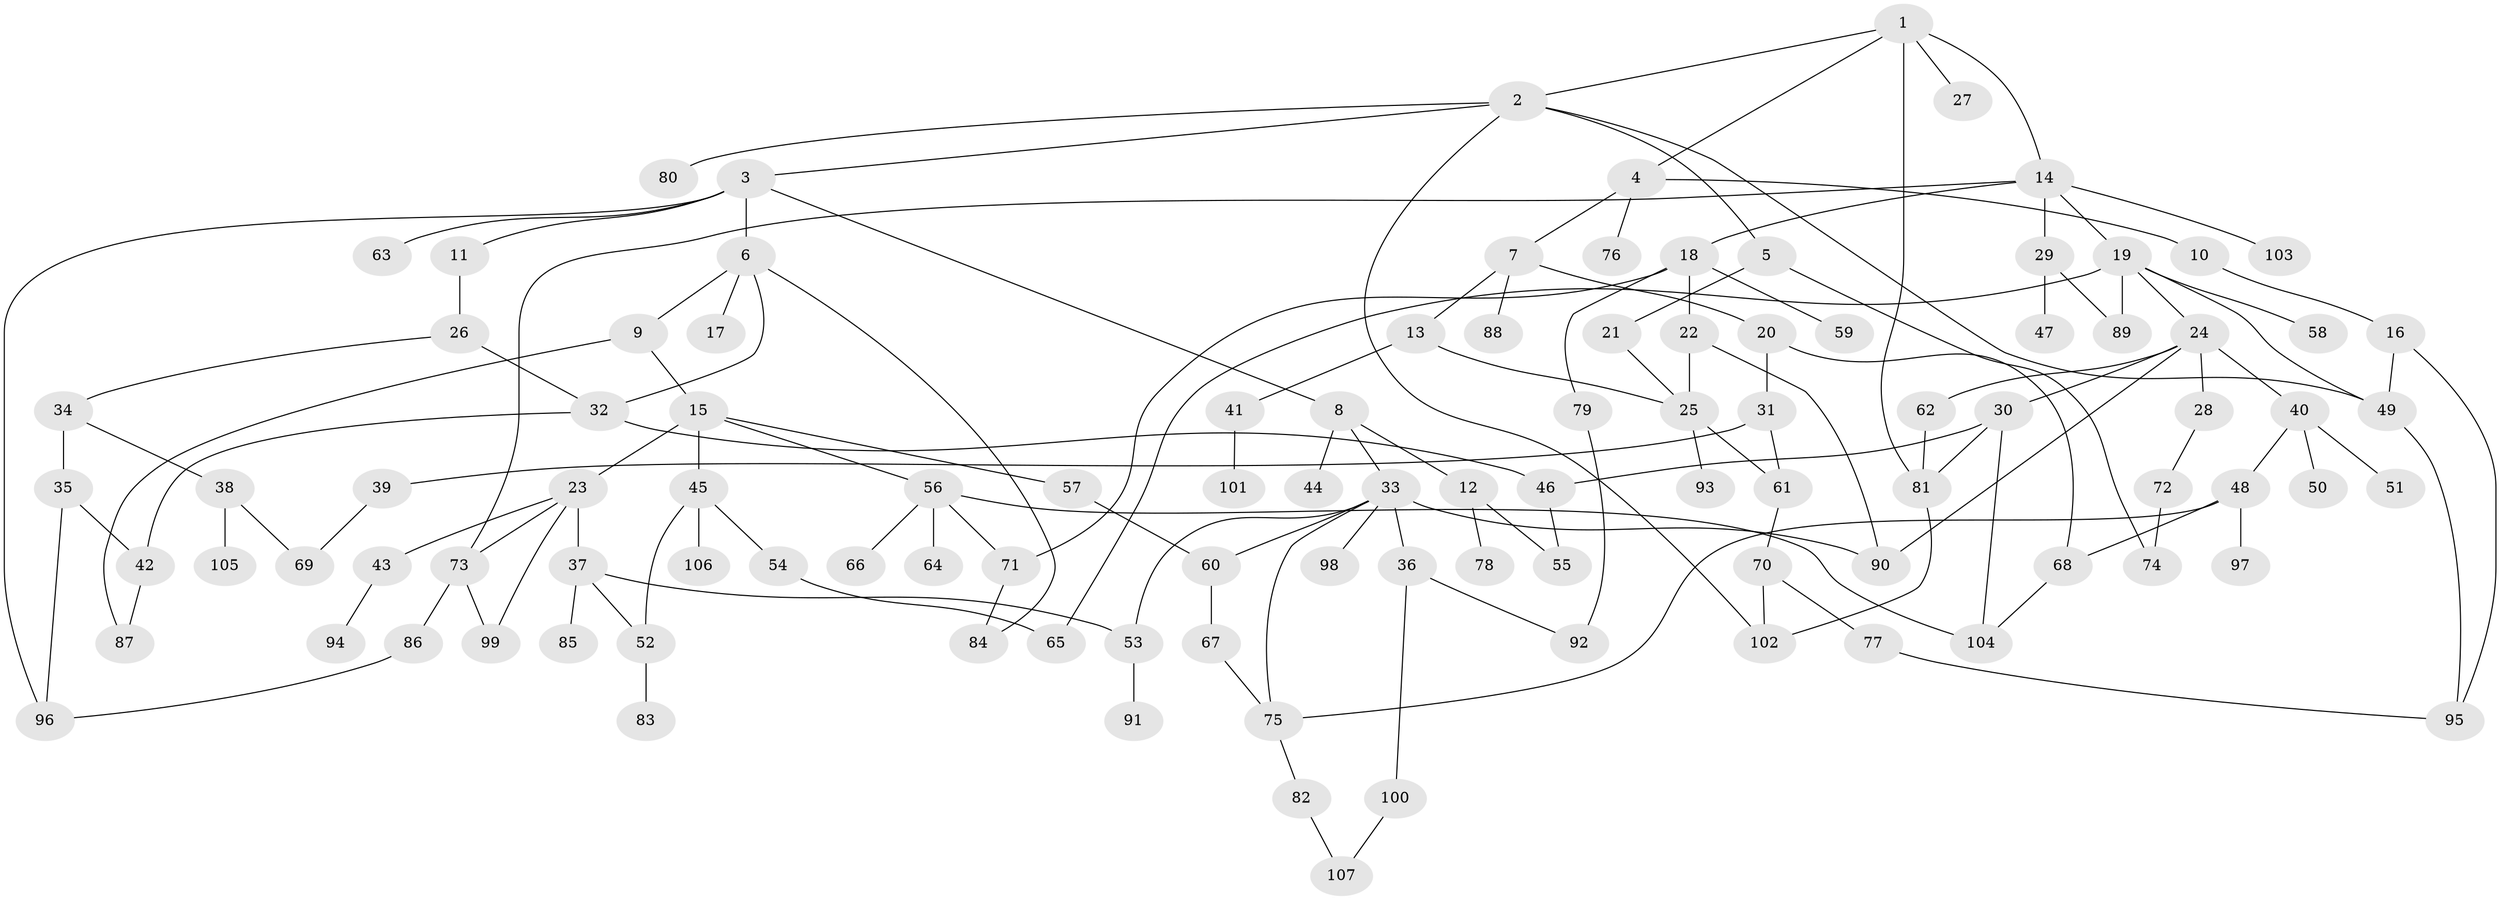 // Generated by graph-tools (version 1.1) at 2025/00/03/09/25 03:00:59]
// undirected, 107 vertices, 144 edges
graph export_dot {
graph [start="1"]
  node [color=gray90,style=filled];
  1;
  2;
  3;
  4;
  5;
  6;
  7;
  8;
  9;
  10;
  11;
  12;
  13;
  14;
  15;
  16;
  17;
  18;
  19;
  20;
  21;
  22;
  23;
  24;
  25;
  26;
  27;
  28;
  29;
  30;
  31;
  32;
  33;
  34;
  35;
  36;
  37;
  38;
  39;
  40;
  41;
  42;
  43;
  44;
  45;
  46;
  47;
  48;
  49;
  50;
  51;
  52;
  53;
  54;
  55;
  56;
  57;
  58;
  59;
  60;
  61;
  62;
  63;
  64;
  65;
  66;
  67;
  68;
  69;
  70;
  71;
  72;
  73;
  74;
  75;
  76;
  77;
  78;
  79;
  80;
  81;
  82;
  83;
  84;
  85;
  86;
  87;
  88;
  89;
  90;
  91;
  92;
  93;
  94;
  95;
  96;
  97;
  98;
  99;
  100;
  101;
  102;
  103;
  104;
  105;
  106;
  107;
  1 -- 2;
  1 -- 4;
  1 -- 14;
  1 -- 27;
  1 -- 81;
  2 -- 3;
  2 -- 5;
  2 -- 49;
  2 -- 80;
  2 -- 102;
  3 -- 6;
  3 -- 8;
  3 -- 11;
  3 -- 63;
  3 -- 96;
  4 -- 7;
  4 -- 10;
  4 -- 76;
  5 -- 21;
  5 -- 74;
  6 -- 9;
  6 -- 17;
  6 -- 32;
  6 -- 84;
  7 -- 13;
  7 -- 20;
  7 -- 88;
  8 -- 12;
  8 -- 33;
  8 -- 44;
  9 -- 15;
  9 -- 87;
  10 -- 16;
  11 -- 26;
  12 -- 78;
  12 -- 55;
  13 -- 41;
  13 -- 25;
  14 -- 18;
  14 -- 19;
  14 -- 29;
  14 -- 103;
  14 -- 73;
  15 -- 23;
  15 -- 45;
  15 -- 56;
  15 -- 57;
  16 -- 95;
  16 -- 49;
  18 -- 22;
  18 -- 59;
  18 -- 71;
  18 -- 79;
  19 -- 24;
  19 -- 58;
  19 -- 65;
  19 -- 89;
  19 -- 49;
  20 -- 31;
  20 -- 68;
  21 -- 25;
  22 -- 25;
  22 -- 90;
  23 -- 37;
  23 -- 43;
  23 -- 73;
  23 -- 99;
  24 -- 28;
  24 -- 30;
  24 -- 40;
  24 -- 62;
  24 -- 90;
  25 -- 61;
  25 -- 93;
  26 -- 34;
  26 -- 32;
  28 -- 72;
  29 -- 47;
  29 -- 89;
  30 -- 46;
  30 -- 81;
  30 -- 104;
  31 -- 39;
  31 -- 61;
  32 -- 42;
  32 -- 46;
  33 -- 36;
  33 -- 60;
  33 -- 90;
  33 -- 98;
  33 -- 75;
  33 -- 53;
  34 -- 35;
  34 -- 38;
  35 -- 42;
  35 -- 96;
  36 -- 100;
  36 -- 92;
  37 -- 53;
  37 -- 85;
  37 -- 52;
  38 -- 69;
  38 -- 105;
  39 -- 69;
  40 -- 48;
  40 -- 50;
  40 -- 51;
  41 -- 101;
  42 -- 87;
  43 -- 94;
  45 -- 52;
  45 -- 54;
  45 -- 106;
  46 -- 55;
  48 -- 97;
  48 -- 75;
  48 -- 68;
  49 -- 95;
  52 -- 83;
  53 -- 91;
  54 -- 65;
  56 -- 64;
  56 -- 66;
  56 -- 104;
  56 -- 71;
  57 -- 60;
  60 -- 67;
  61 -- 70;
  62 -- 81;
  67 -- 75;
  68 -- 104;
  70 -- 77;
  70 -- 102;
  71 -- 84;
  72 -- 74;
  73 -- 86;
  73 -- 99;
  75 -- 82;
  77 -- 95;
  79 -- 92;
  81 -- 102;
  82 -- 107;
  86 -- 96;
  100 -- 107;
}
